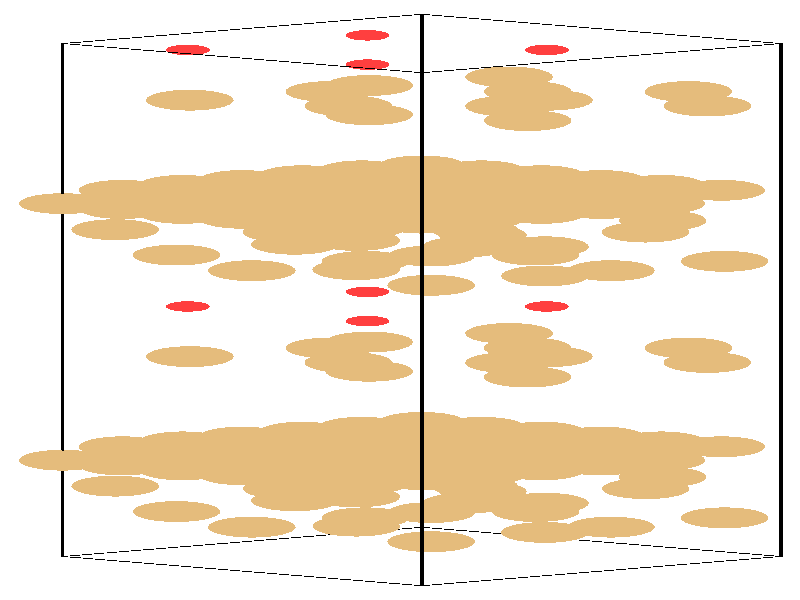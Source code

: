 #include "colors.inc"
#include "finish.inc"

global_settings {assumed_gamma 1 max_trace_level 6}
background {color White}
camera {orthographic
  right -24.13*x up 76.08*y
  direction 1.00*z
  location <0,0,50.00> look_at <0,0,0>}
light_source {<  2.00,   3.00,  40.00> color White
  area_light <0.70, 0, 0>, <0, 0.70, 0>, 3, 3
  adaptive 1 jitter}

#declare simple = finish {phong 0.7}
#declare pale = finish {ambient .5 diffuse .85 roughness .001 specular 0.200 }
#declare intermediate = finish {ambient 0.3 diffuse 0.6 specular 0.10 roughness 0.04 }
#declare vmd = finish {ambient .0 diffuse .65 phong 0.1 phong_size 40. specular 0.500 }
#declare jmol = finish {ambient .2 diffuse .6 specular 1 roughness .001 metallic}
#declare ase2 = finish {ambient 0.05 brilliance 3 diffuse 0.6 metallic specular 0.70 roughness 0.04 reflection 0.15}
#declare ase3 = finish {ambient .15 brilliance 2 diffuse .6 metallic specular 1. roughness .001 reflection .0}
#declare glass = finish {ambient .05 diffuse .3 specular 1. roughness .001}
#declare glass2 = finish {ambient .0 diffuse .3 specular 1. reflection .25 roughness .001}
#declare Rcell = 0.050;
#declare Rbond = 0.100;

#macro atom(LOC, R, COL, TRANS, FIN)
  sphere{LOC, R texture{pigment{color COL transmit TRANS} finish{FIN}}}
#end
#macro constrain(LOC, R, COL, TRANS FIN)
union{torus{R, Rcell rotate 45*z texture{pigment{color COL transmit TRANS} finish{FIN}}}
      torus{R, Rcell rotate -45*z texture{pigment{color COL transmit TRANS} finish{FIN}}}
      translate LOC}
#end

cylinder {<-10.17, -32.52, -33.83>, <  0.66, -36.23, -23.65>, Rcell pigment {Black}}
cylinder {<  0.66, -28.82, -44.00>, < 11.49, -32.52, -33.83>, Rcell pigment {Black}}
cylinder {<  0.66,  36.23, -20.33>, < 11.49,  32.52, -10.15>, Rcell pigment {Black}}
cylinder {<-10.17,  32.52, -10.15>, <  0.66,  28.82,   0.03>, Rcell pigment {Black}}
cylinder {<-10.17, -32.52, -33.83>, <  0.66, -28.82, -44.00>, Rcell pigment {Black}}
cylinder {<  0.66, -36.23, -23.65>, < 11.49, -32.52, -33.83>, Rcell pigment {Black}}
cylinder {<  0.66,  28.82,   0.03>, < 11.49,  32.52, -10.15>, Rcell pigment {Black}}
cylinder {<-10.17,  32.52, -10.15>, <  0.66,  36.23, -20.33>, Rcell pigment {Black}}
cylinder {<-10.17, -32.52, -33.83>, <-10.17,  32.52, -10.15>, Rcell pigment {Black}}
cylinder {<  0.66, -36.23, -23.65>, <  0.66,  28.82,   0.03>, Rcell pigment {Black}}
cylinder {< 11.49, -32.52, -33.83>, < 11.49,  32.52, -10.15>, Rcell pigment {Black}}
cylinder {<  0.66, -28.82, -44.00>, <  0.66,  36.23, -20.33>, Rcell pigment {Black}}
atom(<-10.17, -20.31, -29.38>, 1.32, rgb <0.78, 0.50, 0.20>, 0.0, ase3) // #0 
atom(< -8.37, -20.92, -27.68>, 1.32, rgb <0.78, 0.50, 0.20>, 0.0, ase3) // #1 
atom(< -6.56, -21.54, -25.99>, 1.32, rgb <0.78, 0.50, 0.20>, 0.0, ase3) // #2 
atom(< -8.37, -19.69, -31.08>, 1.32, rgb <0.78, 0.50, 0.20>, 0.0, ase3) // #3 
atom(< -6.56, -20.31, -29.38>, 1.32, rgb <0.78, 0.50, 0.20>, 0.0, ase3) // #4 
atom(< -4.76, -20.92, -27.68>, 1.32, rgb <0.78, 0.50, 0.20>, 0.0, ase3) // #5 
atom(< -6.56, -19.07, -32.77>, 1.32, rgb <0.78, 0.50, 0.20>, 0.0, ase3) // #6 
atom(< -4.76, -19.69, -31.08>, 1.32, rgb <0.78, 0.50, 0.20>, 0.0, ase3) // #7 
atom(< -2.95, -20.31, -29.38>, 1.32, rgb <0.78, 0.50, 0.20>, 0.0, ase3) // #8 
atom(< -8.37, -18.61, -28.76>, 1.32, rgb <0.78, 0.50, 0.20>, 0.0, ase3) // #9 
atom(< -6.56, -19.23, -27.07>, 1.32, rgb <0.78, 0.50, 0.20>, 0.0, ase3) // #10 
atom(< -4.76, -19.85, -25.37>, 1.32, rgb <0.78, 0.50, 0.20>, 0.0, ase3) // #11 
atom(< -6.56, -17.99, -30.46>, 1.32, rgb <0.78, 0.50, 0.20>, 0.0, ase3) // #12 
atom(< -4.76, -18.61, -28.76>, 1.32, rgb <0.78, 0.50, 0.20>, 0.0, ase3) // #13 
atom(< -2.95, -19.23, -27.07>, 1.32, rgb <0.78, 0.50, 0.20>, 0.0, ase3) // #14 
atom(< -4.76, -17.38, -32.15>, 1.32, rgb <0.78, 0.50, 0.20>, 0.0, ase3) // #15 
atom(< -2.95, -17.99, -30.46>, 1.32, rgb <0.78, 0.50, 0.20>, 0.0, ase3) // #16 
atom(< -1.14, -18.61, -28.76>, 1.32, rgb <0.78, 0.50, 0.20>, 0.0, ase3) // #17 
atom(<  3.85,  -6.07, -28.67>, 1.32, rgb <0.78, 0.50, 0.20>, 0.0, ase3) // #18 
atom(<  0.94,   1.87, -16.53>, 1.32, rgb <0.78, 0.50, 0.20>, 0.0, ase3) // #19 
atom(< -0.93,  -9.03, -17.54>, 1.32, rgb <0.78, 0.50, 0.20>, 0.0, ase3) // #20 
atom(< -1.32,   7.55, -24.53>, 1.32, rgb <0.78, 0.50, 0.20>, 0.0, ase3) // #21 
atom(< -3.17,   7.07, -14.75>, 1.32, rgb <0.78, 0.50, 0.20>, 0.0, ase3) // #22 
atom(< -3.42,   8.61, -19.23>, 1.32, rgb <0.78, 0.50, 0.20>, 0.0, ase3) // #23 
atom(<  4.37,   6.75, -24.52>, 1.32, rgb <0.78, 0.50, 0.20>, 0.0, ase3) // #24 
atom(<  7.92,  10.07, -20.28>, 1.32, rgb <0.78, 0.50, 0.20>, 0.0, ase3) // #25 
atom(< -2.13,  -6.09, -21.55>, 1.32, rgb <0.78, 0.50, 0.20>, 0.0, ase3) // #26 
atom(< -6.40,  -0.82, -19.91>, 0.66, rgb <1.00, 0.05, 0.05>, 0.0, ase3) // #27 
atom(<  2.98, -18.59, -35.21>, 0.76, rgb <0.56, 0.56, 0.56>, 0.0, ase3) // #28 
atom(<-10.17,  12.22, -17.54>, 1.32, rgb <0.78, 0.50, 0.20>, 0.0, ase3) // #29 
atom(< -8.37,  11.60, -15.85>, 1.32, rgb <0.78, 0.50, 0.20>, 0.0, ase3) // #30 
atom(< -6.56,  10.98, -14.15>, 1.32, rgb <0.78, 0.50, 0.20>, 0.0, ase3) // #31 
atom(< -8.37,  12.83, -19.24>, 1.32, rgb <0.78, 0.50, 0.20>, 0.0, ase3) // #32 
atom(< -6.56,  12.22, -17.54>, 1.32, rgb <0.78, 0.50, 0.20>, 0.0, ase3) // #33 
atom(< -4.76,  11.60, -15.85>, 1.32, rgb <0.78, 0.50, 0.20>, 0.0, ase3) // #34 
atom(< -6.56,  13.45, -20.93>, 1.32, rgb <0.78, 0.50, 0.20>, 0.0, ase3) // #35 
atom(< -4.76,  12.83, -19.24>, 1.32, rgb <0.78, 0.50, 0.20>, 0.0, ase3) // #36 
atom(< -2.95,  12.22, -17.54>, 1.32, rgb <0.78, 0.50, 0.20>, 0.0, ase3) // #37 
atom(< -8.37,  13.91, -16.92>, 1.32, rgb <0.78, 0.50, 0.20>, 0.0, ase3) // #38 
atom(< -6.56,  13.29, -15.23>, 1.32, rgb <0.78, 0.50, 0.20>, 0.0, ase3) // #39 
atom(< -4.76,  12.68, -13.53>, 1.32, rgb <0.78, 0.50, 0.20>, 0.0, ase3) // #40 
atom(< -6.56,  14.53, -18.62>, 1.32, rgb <0.78, 0.50, 0.20>, 0.0, ase3) // #41 
atom(< -4.76,  13.91, -16.92>, 1.32, rgb <0.78, 0.50, 0.20>, 0.0, ase3) // #42 
atom(< -2.95,  13.29, -15.23>, 1.32, rgb <0.78, 0.50, 0.20>, 0.0, ase3) // #43 
atom(< -4.76,  15.15, -20.32>, 1.32, rgb <0.78, 0.50, 0.20>, 0.0, ase3) // #44 
atom(< -2.95,  14.53, -18.62>, 1.32, rgb <0.78, 0.50, 0.20>, 0.0, ase3) // #45 
atom(< -1.14,  13.91, -16.92>, 1.32, rgb <0.78, 0.50, 0.20>, 0.0, ase3) // #46 
atom(<  3.85,  26.45, -16.83>, 1.32, rgb <0.78, 0.50, 0.20>, 0.0, ase3) // #47 
atom(<  0.94, -30.65, -28.37>, 1.32, rgb <0.78, 0.50, 0.20>, 0.0, ase3) // #48 
atom(< -0.93,  23.49,  -5.70>, 1.32, rgb <0.78, 0.50, 0.20>, 0.0, ase3) // #49 
atom(< -1.32, -24.97, -36.37>, 1.32, rgb <0.78, 0.50, 0.20>, 0.0, ase3) // #50 
atom(< -3.17, -25.45, -26.59>, 1.32, rgb <0.78, 0.50, 0.20>, 0.0, ase3) // #51 
atom(< -3.42, -23.92, -31.07>, 1.32, rgb <0.78, 0.50, 0.20>, 0.0, ase3) // #52 
atom(<  4.37, -25.77, -36.36>, 1.32, rgb <0.78, 0.50, 0.20>, 0.0, ase3) // #53 
atom(<  7.92, -22.45, -32.12>, 1.32, rgb <0.78, 0.50, 0.20>, 0.0, ase3) // #54 
atom(< -2.13,  26.43,  -9.71>, 1.32, rgb <0.78, 0.50, 0.20>, 0.0, ase3) // #55 
atom(< -6.40,  31.71,  -8.08>, 0.66, rgb <1.00, 0.05, 0.05>, 0.0, ase3) // #56 
atom(<  2.98,  13.93, -23.37>, 0.76, rgb <0.56, 0.56, 0.56>, 0.0, ase3) // #57 
atom(< -4.76, -18.45, -34.47>, 1.32, rgb <0.78, 0.50, 0.20>, 0.0, ase3) // #58 
atom(< -2.95, -19.07, -32.77>, 1.32, rgb <0.78, 0.50, 0.20>, 0.0, ase3) // #59 
atom(< -1.15, -19.69, -31.08>, 1.32, rgb <0.78, 0.50, 0.20>, 0.0, ase3) // #60 
atom(< -2.95, -17.84, -36.16>, 1.32, rgb <0.78, 0.50, 0.20>, 0.0, ase3) // #61 
atom(< -1.15, -18.45, -34.47>, 1.32, rgb <0.78, 0.50, 0.20>, 0.0, ase3) // #62 
atom(<  0.66, -19.07, -32.77>, 1.32, rgb <0.78, 0.50, 0.20>, 0.0, ase3) // #63 
atom(< -1.15, -17.22, -37.86>, 1.32, rgb <0.78, 0.50, 0.20>, 0.0, ase3) // #64 
atom(<  0.66, -17.84, -36.16>, 1.32, rgb <0.78, 0.50, 0.20>, 0.0, ase3) // #65 
atom(<  2.46, -18.45, -34.47>, 1.32, rgb <0.78, 0.50, 0.20>, 0.0, ase3) // #66 
atom(< -2.95, -16.76, -33.85>, 1.32, rgb <0.78, 0.50, 0.20>, 0.0, ase3) // #67 
atom(< -1.15, -17.38, -32.15>, 1.32, rgb <0.78, 0.50, 0.20>, 0.0, ase3) // #68 
atom(<  0.66, -17.99, -30.46>, 1.32, rgb <0.78, 0.50, 0.20>, 0.0, ase3) // #69 
atom(< -1.15, -16.14, -35.55>, 1.32, rgb <0.78, 0.50, 0.20>, 0.0, ase3) // #70 
atom(<  0.66, -16.76, -33.85>, 1.32, rgb <0.78, 0.50, 0.20>, 0.0, ase3) // #71 
atom(<  2.46, -17.38, -32.15>, 1.32, rgb <0.78, 0.50, 0.20>, 0.0, ase3) // #72 
atom(<  0.66, -15.52, -37.24>, 1.32, rgb <0.78, 0.50, 0.20>, 0.0, ase3) // #73 
atom(<  2.46, -16.14, -35.55>, 1.32, rgb <0.78, 0.50, 0.20>, 0.0, ase3) // #74 
atom(<  4.27, -16.76, -33.85>, 1.32, rgb <0.78, 0.50, 0.20>, 0.0, ase3) // #75 
atom(< -1.56,  -7.92, -23.58>, 1.32, rgb <0.78, 0.50, 0.20>, 0.0, ase3) // #76 
atom(<  6.36,   3.72, -21.62>, 1.32, rgb <0.78, 0.50, 0.20>, 0.0, ase3) // #77 
atom(<  4.49,  -7.18, -22.63>, 1.32, rgb <0.78, 0.50, 0.20>, 0.0, ase3) // #78 
atom(< -6.74,   5.70, -19.45>, 1.32, rgb <0.78, 0.50, 0.20>, 0.0, ase3) // #79 
atom(<  2.24,   8.92, -19.84>, 1.32, rgb <0.78, 0.50, 0.20>, 0.0, ase3) // #80 
atom(<  2.00,  10.46, -24.32>, 1.32, rgb <0.78, 0.50, 0.20>, 0.0, ase3) // #81 
atom(< -1.04,   4.90, -19.43>, 1.32, rgb <0.78, 0.50, 0.20>, 0.0, ase3) // #82 
atom(<  2.50,   8.22, -15.19>, 1.32, rgb <0.78, 0.50, 0.20>, 0.0, ase3) // #83 
atom(<  3.29,  -4.24, -26.64>, 1.32, rgb <0.78, 0.50, 0.20>, 0.0, ase3) // #84 
atom(< -0.98,   1.03, -25.00>, 0.66, rgb <1.00, 0.05, 0.05>, 0.0, ase3) // #85 
atom(< -2.43, -20.44, -30.12>, 0.76, rgb <0.56, 0.56, 0.56>, 0.0, ase3) // #86 
atom(< -4.76,  14.07, -22.63>, 1.32, rgb <0.78, 0.50, 0.20>, 0.0, ase3) // #87 
atom(< -2.95,  13.45, -20.93>, 1.32, rgb <0.78, 0.50, 0.20>, 0.0, ase3) // #88 
atom(< -1.15,  12.83, -19.24>, 1.32, rgb <0.78, 0.50, 0.20>, 0.0, ase3) // #89 
atom(< -2.95,  14.69, -24.33>, 1.32, rgb <0.78, 0.50, 0.20>, 0.0, ase3) // #90 
atom(< -1.15,  14.07, -22.63>, 1.32, rgb <0.78, 0.50, 0.20>, 0.0, ase3) // #91 
atom(<  0.66,  13.45, -20.93>, 1.32, rgb <0.78, 0.50, 0.20>, 0.0, ase3) // #92 
atom(< -1.15,  15.30, -26.02>, 1.32, rgb <0.78, 0.50, 0.20>, 0.0, ase3) // #93 
atom(<  0.66,  14.69, -24.33>, 1.32, rgb <0.78, 0.50, 0.20>, 0.0, ase3) // #94 
atom(<  2.46,  14.07, -22.63>, 1.32, rgb <0.78, 0.50, 0.20>, 0.0, ase3) // #95 
atom(< -2.95,  15.76, -22.01>, 1.32, rgb <0.78, 0.50, 0.20>, 0.0, ase3) // #96 
atom(< -1.15,  15.15, -20.32>, 1.32, rgb <0.78, 0.50, 0.20>, 0.0, ase3) // #97 
atom(<  0.66,  14.53, -18.62>, 1.32, rgb <0.78, 0.50, 0.20>, 0.0, ase3) // #98 
atom(< -1.15,  16.38, -23.71>, 1.32, rgb <0.78, 0.50, 0.20>, 0.0, ase3) // #99 
atom(<  0.66,  15.76, -22.01>, 1.32, rgb <0.78, 0.50, 0.20>, 0.0, ase3) // #100 
atom(<  2.46,  15.15, -20.32>, 1.32, rgb <0.78, 0.50, 0.20>, 0.0, ase3) // #101 
atom(<  0.66,  17.00, -25.41>, 1.32, rgb <0.78, 0.50, 0.20>, 0.0, ase3) // #102 
atom(<  2.46,  16.38, -23.71>, 1.32, rgb <0.78, 0.50, 0.20>, 0.0, ase3) // #103 
atom(<  4.27,  15.76, -22.01>, 1.32, rgb <0.78, 0.50, 0.20>, 0.0, ase3) // #104 
atom(< -1.56,  24.60, -11.74>, 1.32, rgb <0.78, 0.50, 0.20>, 0.0, ase3) // #105 
atom(<  6.36, -28.80, -33.45>, 1.32, rgb <0.78, 0.50, 0.20>, 0.0, ase3) // #106 
atom(<  4.49,  25.34, -10.79>, 1.32, rgb <0.78, 0.50, 0.20>, 0.0, ase3) // #107 
atom(< -6.74, -26.82, -31.28>, 1.32, rgb <0.78, 0.50, 0.20>, 0.0, ase3) // #108 
atom(<  2.24, -23.60, -31.68>, 1.32, rgb <0.78, 0.50, 0.20>, 0.0, ase3) // #109 
atom(<  2.00, -22.07, -36.16>, 1.32, rgb <0.78, 0.50, 0.20>, 0.0, ase3) // #110 
atom(< -1.04, -27.62, -31.27>, 1.32, rgb <0.78, 0.50, 0.20>, 0.0, ase3) // #111 
atom(<  2.50, -24.30, -27.03>, 1.32, rgb <0.78, 0.50, 0.20>, 0.0, ase3) // #112 
atom(<  3.29,  28.28, -14.80>, 1.32, rgb <0.78, 0.50, 0.20>, 0.0, ase3) // #113 
atom(< -0.98,  33.56, -13.16>, 0.66, rgb <1.00, 0.05, 0.05>, 0.0, ase3) // #114 
atom(< -2.43,  12.08, -18.28>, 0.76, rgb <0.56, 0.56, 0.56>, 0.0, ase3) // #115 
atom(< -4.76, -22.16, -24.29>, 1.32, rgb <0.78, 0.50, 0.20>, 0.0, ase3) // #116 
atom(< -2.95, -22.78, -22.59>, 1.32, rgb <0.78, 0.50, 0.20>, 0.0, ase3) // #117 
atom(< -1.14, -23.39, -20.90>, 1.32, rgb <0.78, 0.50, 0.20>, 0.0, ase3) // #118 
atom(< -2.95, -21.54, -25.99>, 1.32, rgb <0.78, 0.50, 0.20>, 0.0, ase3) // #119 
atom(< -1.15, -22.16, -24.29>, 1.32, rgb <0.78, 0.50, 0.20>, 0.0, ase3) // #120 
atom(<  0.66, -22.78, -22.59>, 1.32, rgb <0.78, 0.50, 0.20>, 0.0, ase3) // #121 
atom(< -1.15, -20.92, -27.68>, 1.32, rgb <0.78, 0.50, 0.20>, 0.0, ase3) // #122 
atom(<  0.66, -21.54, -25.99>, 1.32, rgb <0.78, 0.50, 0.20>, 0.0, ase3) // #123 
atom(<  2.46, -22.16, -24.29>, 1.32, rgb <0.78, 0.50, 0.20>, 0.0, ase3) // #124 
atom(< -2.95, -20.46, -23.67>, 1.32, rgb <0.78, 0.50, 0.20>, 0.0, ase3) // #125 
atom(< -1.15, -21.08, -21.98>, 1.32, rgb <0.78, 0.50, 0.20>, 0.0, ase3) // #126 
atom(<  0.66, -21.70, -20.28>, 1.32, rgb <0.78, 0.50, 0.20>, 0.0, ase3) // #127 
atom(< -1.15, -19.85, -25.37>, 1.32, rgb <0.78, 0.50, 0.20>, 0.0, ase3) // #128 
atom(<  0.66, -20.46, -23.67>, 1.32, rgb <0.78, 0.50, 0.20>, 0.0, ase3) // #129 
atom(<  2.46, -21.08, -21.98>, 1.32, rgb <0.78, 0.50, 0.20>, 0.0, ase3) // #130 
atom(<  0.66, -19.23, -27.07>, 1.32, rgb <0.78, 0.50, 0.20>, 0.0, ase3) // #131 
atom(<  2.46, -19.85, -25.37>, 1.32, rgb <0.78, 0.50, 0.20>, 0.0, ase3) // #132 
atom(<  4.27, -20.46, -23.67>, 1.32, rgb <0.78, 0.50, 0.20>, 0.0, ase3) // #133 
atom(<  9.27,  -7.92, -23.58>, 1.32, rgb <0.78, 0.50, 0.20>, 0.0, ase3) // #134 
atom(< -4.47,   3.72, -21.62>, 1.32, rgb <0.78, 0.50, 0.20>, 0.0, ase3) // #135 
atom(< -6.34,  -7.18, -22.63>, 1.32, rgb <0.78, 0.50, 0.20>, 0.0, ase3) // #136 
atom(<  4.09,   5.70, -19.45>, 1.32, rgb <0.78, 0.50, 0.20>, 0.0, ase3) // #137 
atom(< -8.59,   8.92, -19.84>, 1.32, rgb <0.78, 0.50, 0.20>, 0.0, ase3) // #138 
atom(<  2.00,   6.75, -14.14>, 1.32, rgb <0.78, 0.50, 0.20>, 0.0, ase3) // #139 
atom(<  9.79,   4.90, -19.43>, 1.32, rgb <0.78, 0.50, 0.20>, 0.0, ase3) // #140 
atom(<  2.50,  11.93, -25.37>, 1.32, rgb <0.78, 0.50, 0.20>, 0.0, ase3) // #141 
atom(<  3.29,  -7.94, -16.46>, 1.32, rgb <0.78, 0.50, 0.20>, 0.0, ase3) // #142 
atom(< -0.98,  -2.67, -14.83>, 0.66, rgb <1.00, 0.05, 0.05>, 0.0, ase3) // #143 
atom(<  8.40, -20.44, -30.12>, 0.76, rgb <0.56, 0.56, 0.56>, 0.0, ase3) // #144 
atom(< -4.76,  10.36, -12.45>, 1.32, rgb <0.78, 0.50, 0.20>, 0.0, ase3) // #145 
atom(< -2.95,   9.75, -10.76>, 1.32, rgb <0.78, 0.50, 0.20>, 0.0, ase3) // #146 
atom(< -1.14,   9.13,  -9.06>, 1.32, rgb <0.78, 0.50, 0.20>, 0.0, ase3) // #147 
atom(< -2.95,  10.98, -14.15>, 1.32, rgb <0.78, 0.50, 0.20>, 0.0, ase3) // #148 
atom(< -1.15,  10.36, -12.45>, 1.32, rgb <0.78, 0.50, 0.20>, 0.0, ase3) // #149 
atom(<  0.66,   9.75, -10.76>, 1.32, rgb <0.78, 0.50, 0.20>, 0.0, ase3) // #150 
atom(< -1.15,  11.60, -15.85>, 1.32, rgb <0.78, 0.50, 0.20>, 0.0, ase3) // #151 
atom(<  0.66,  10.98, -14.15>, 1.32, rgb <0.78, 0.50, 0.20>, 0.0, ase3) // #152 
atom(<  2.46,  10.36, -12.45>, 1.32, rgb <0.78, 0.50, 0.20>, 0.0, ase3) // #153 
atom(< -2.95,  12.06, -11.84>, 1.32, rgb <0.78, 0.50, 0.20>, 0.0, ase3) // #154 
atom(< -1.15,  11.44, -10.14>, 1.32, rgb <0.78, 0.50, 0.20>, 0.0, ase3) // #155 
atom(<  0.66,  10.83,  -8.44>, 1.32, rgb <0.78, 0.50, 0.20>, 0.0, ase3) // #156 
atom(< -1.15,  12.68, -13.53>, 1.32, rgb <0.78, 0.50, 0.20>, 0.0, ase3) // #157 
atom(<  0.66,  12.06, -11.84>, 1.32, rgb <0.78, 0.50, 0.20>, 0.0, ase3) // #158 
atom(<  2.46,  11.44, -10.14>, 1.32, rgb <0.78, 0.50, 0.20>, 0.0, ase3) // #159 
atom(<  0.66,  13.29, -15.23>, 1.32, rgb <0.78, 0.50, 0.20>, 0.0, ase3) // #160 
atom(<  2.46,  12.68, -13.53>, 1.32, rgb <0.78, 0.50, 0.20>, 0.0, ase3) // #161 
atom(<  4.27,  12.06, -11.84>, 1.32, rgb <0.78, 0.50, 0.20>, 0.0, ase3) // #162 
atom(<  9.27,  24.60, -11.74>, 1.32, rgb <0.78, 0.50, 0.20>, 0.0, ase3) // #163 
atom(< -4.47, -28.80, -33.45>, 1.32, rgb <0.78, 0.50, 0.20>, 0.0, ase3) // #164 
atom(< -6.34,  25.34, -10.79>, 1.32, rgb <0.78, 0.50, 0.20>, 0.0, ase3) // #165 
atom(<  4.09, -26.82, -31.28>, 1.32, rgb <0.78, 0.50, 0.20>, 0.0, ase3) // #166 
atom(< -8.59, -23.60, -31.68>, 1.32, rgb <0.78, 0.50, 0.20>, 0.0, ase3) // #167 
atom(<  2.00, -25.77, -25.98>, 1.32, rgb <0.78, 0.50, 0.20>, 0.0, ase3) // #168 
atom(<  9.79, -27.62, -31.27>, 1.32, rgb <0.78, 0.50, 0.20>, 0.0, ase3) // #169 
atom(<  2.50, -20.60, -37.21>, 1.32, rgb <0.78, 0.50, 0.20>, 0.0, ase3) // #170 
atom(<  3.29,  24.58,  -4.62>, 1.32, rgb <0.78, 0.50, 0.20>, 0.0, ase3) // #171 
atom(< -0.98,  29.85,  -2.99>, 0.66, rgb <1.00, 0.05, 0.05>, 0.0, ase3) // #172 
atom(<  8.40,  12.08, -18.28>, 0.76, rgb <0.56, 0.56, 0.56>, 0.0, ase3) // #173 
atom(<  0.66, -20.31, -29.38>, 1.32, rgb <0.78, 0.50, 0.20>, 0.0, ase3) // #174 
atom(<  2.46, -20.92, -27.68>, 1.32, rgb <0.78, 0.50, 0.20>, 0.0, ase3) // #175 
atom(<  4.27, -21.54, -25.99>, 1.32, rgb <0.78, 0.50, 0.20>, 0.0, ase3) // #176 
atom(<  2.46, -19.69, -31.08>, 1.32, rgb <0.78, 0.50, 0.20>, 0.0, ase3) // #177 
atom(<  4.27, -20.31, -29.38>, 1.32, rgb <0.78, 0.50, 0.20>, 0.0, ase3) // #178 
atom(<  6.07, -20.92, -27.68>, 1.32, rgb <0.78, 0.50, 0.20>, 0.0, ase3) // #179 
atom(<  4.27, -19.07, -32.77>, 1.32, rgb <0.78, 0.50, 0.20>, 0.0, ase3) // #180 
atom(<  6.07, -19.69, -31.08>, 1.32, rgb <0.78, 0.50, 0.20>, 0.0, ase3) // #181 
atom(<  7.88, -20.31, -29.38>, 1.32, rgb <0.78, 0.50, 0.20>, 0.0, ase3) // #182 
atom(<  2.46, -18.61, -28.76>, 1.32, rgb <0.78, 0.50, 0.20>, 0.0, ase3) // #183 
atom(<  4.27, -19.23, -27.07>, 1.32, rgb <0.78, 0.50, 0.20>, 0.0, ase3) // #184 
atom(<  6.07, -19.85, -25.37>, 1.32, rgb <0.78, 0.50, 0.20>, 0.0, ase3) // #185 
atom(<  4.27, -17.99, -30.46>, 1.32, rgb <0.78, 0.50, 0.20>, 0.0, ase3) // #186 
atom(<  6.07, -18.61, -28.76>, 1.32, rgb <0.78, 0.50, 0.20>, 0.0, ase3) // #187 
atom(<  7.88, -19.23, -27.07>, 1.32, rgb <0.78, 0.50, 0.20>, 0.0, ase3) // #188 
atom(<  6.07, -17.38, -32.15>, 1.32, rgb <0.78, 0.50, 0.20>, 0.0, ase3) // #189 
atom(<  7.88, -17.99, -30.46>, 1.32, rgb <0.78, 0.50, 0.20>, 0.0, ase3) // #190 
atom(<  9.69, -18.61, -28.76>, 1.32, rgb <0.78, 0.50, 0.20>, 0.0, ase3) // #191 
atom(<  3.85,  -9.77, -18.49>, 1.32, rgb <0.78, 0.50, 0.20>, 0.0, ase3) // #192 
atom(<  0.94,   5.58, -26.71>, 1.32, rgb <0.78, 0.50, 0.20>, 0.0, ase3) // #193 
atom(< -0.93,  -5.33, -27.72>, 1.32, rgb <0.78, 0.50, 0.20>, 0.0, ase3) // #194 
atom(< -1.32,   3.85, -14.36>, 1.32, rgb <0.78, 0.50, 0.20>, 0.0, ase3) // #195 
atom(< -3.17,  10.78, -24.93>, 1.32, rgb <0.78, 0.50, 0.20>, 0.0, ase3) // #196 
atom(<  7.41,   8.61, -19.23>, 1.32, rgb <0.78, 0.50, 0.20>, 0.0, ase3) // #197 
atom(<  4.37,   3.05, -14.34>, 1.32, rgb <0.78, 0.50, 0.20>, 0.0, ase3) // #198 
atom(< -2.91,  10.07, -20.28>, 1.32, rgb <0.78, 0.50, 0.20>, 0.0, ase3) // #199 
atom(<  8.70,  -6.09, -21.55>, 1.32, rgb <0.78, 0.50, 0.20>, 0.0, ase3) // #200 
atom(<  4.43,  -0.82, -19.91>, 0.66, rgb <1.00, 0.05, 0.05>, 0.0, ase3) // #201 
atom(<  2.98, -22.30, -25.03>, 0.76, rgb <0.56, 0.56, 0.56>, 0.0, ase3) // #202 
atom(<  0.66,  12.22, -17.54>, 1.32, rgb <0.78, 0.50, 0.20>, 0.0, ase3) // #203 
atom(<  2.46,  11.60, -15.85>, 1.32, rgb <0.78, 0.50, 0.20>, 0.0, ase3) // #204 
atom(<  4.27,  10.98, -14.15>, 1.32, rgb <0.78, 0.50, 0.20>, 0.0, ase3) // #205 
atom(<  2.46,  12.83, -19.24>, 1.32, rgb <0.78, 0.50, 0.20>, 0.0, ase3) // #206 
atom(<  4.27,  12.22, -17.54>, 1.32, rgb <0.78, 0.50, 0.20>, 0.0, ase3) // #207 
atom(<  6.07,  11.60, -15.85>, 1.32, rgb <0.78, 0.50, 0.20>, 0.0, ase3) // #208 
atom(<  4.27,  13.45, -20.93>, 1.32, rgb <0.78, 0.50, 0.20>, 0.0, ase3) // #209 
atom(<  6.07,  12.83, -19.24>, 1.32, rgb <0.78, 0.50, 0.20>, 0.0, ase3) // #210 
atom(<  7.88,  12.22, -17.54>, 1.32, rgb <0.78, 0.50, 0.20>, 0.0, ase3) // #211 
atom(<  2.46,  13.91, -16.92>, 1.32, rgb <0.78, 0.50, 0.20>, 0.0, ase3) // #212 
atom(<  4.27,  13.29, -15.23>, 1.32, rgb <0.78, 0.50, 0.20>, 0.0, ase3) // #213 
atom(<  6.07,  12.68, -13.53>, 1.32, rgb <0.78, 0.50, 0.20>, 0.0, ase3) // #214 
atom(<  4.27,  14.53, -18.62>, 1.32, rgb <0.78, 0.50, 0.20>, 0.0, ase3) // #215 
atom(<  6.07,  13.91, -16.92>, 1.32, rgb <0.78, 0.50, 0.20>, 0.0, ase3) // #216 
atom(<  7.88,  13.29, -15.23>, 1.32, rgb <0.78, 0.50, 0.20>, 0.0, ase3) // #217 
atom(<  6.07,  15.15, -20.32>, 1.32, rgb <0.78, 0.50, 0.20>, 0.0, ase3) // #218 
atom(<  7.88,  14.53, -18.62>, 1.32, rgb <0.78, 0.50, 0.20>, 0.0, ase3) // #219 
atom(<  9.69,  13.91, -16.92>, 1.32, rgb <0.78, 0.50, 0.20>, 0.0, ase3) // #220 
atom(<  3.85,  22.75,  -6.65>, 1.32, rgb <0.78, 0.50, 0.20>, 0.0, ase3) // #221 
atom(<  0.94, -26.95, -38.54>, 1.32, rgb <0.78, 0.50, 0.20>, 0.0, ase3) // #222 
atom(< -0.93,  27.20, -15.88>, 1.32, rgb <0.78, 0.50, 0.20>, 0.0, ase3) // #223 
atom(< -1.32, -28.67, -26.19>, 1.32, rgb <0.78, 0.50, 0.20>, 0.0, ase3) // #224 
atom(< -3.17, -21.75, -36.77>, 1.32, rgb <0.78, 0.50, 0.20>, 0.0, ase3) // #225 
atom(<  7.41, -23.92, -31.07>, 1.32, rgb <0.78, 0.50, 0.20>, 0.0, ase3) // #226 
atom(<  4.37, -29.47, -26.18>, 1.32, rgb <0.78, 0.50, 0.20>, 0.0, ase3) // #227 
atom(< -2.91, -22.45, -32.12>, 1.32, rgb <0.78, 0.50, 0.20>, 0.0, ase3) // #228 
atom(<  8.70,  26.43,  -9.71>, 1.32, rgb <0.78, 0.50, 0.20>, 0.0, ase3) // #229 
atom(<  4.43,  31.71,  -8.08>, 0.66, rgb <1.00, 0.05, 0.05>, 0.0, ase3) // #230 
atom(<  2.98,  10.23, -13.19>, 0.76, rgb <0.56, 0.56, 0.56>, 0.0, ase3) // #231 
